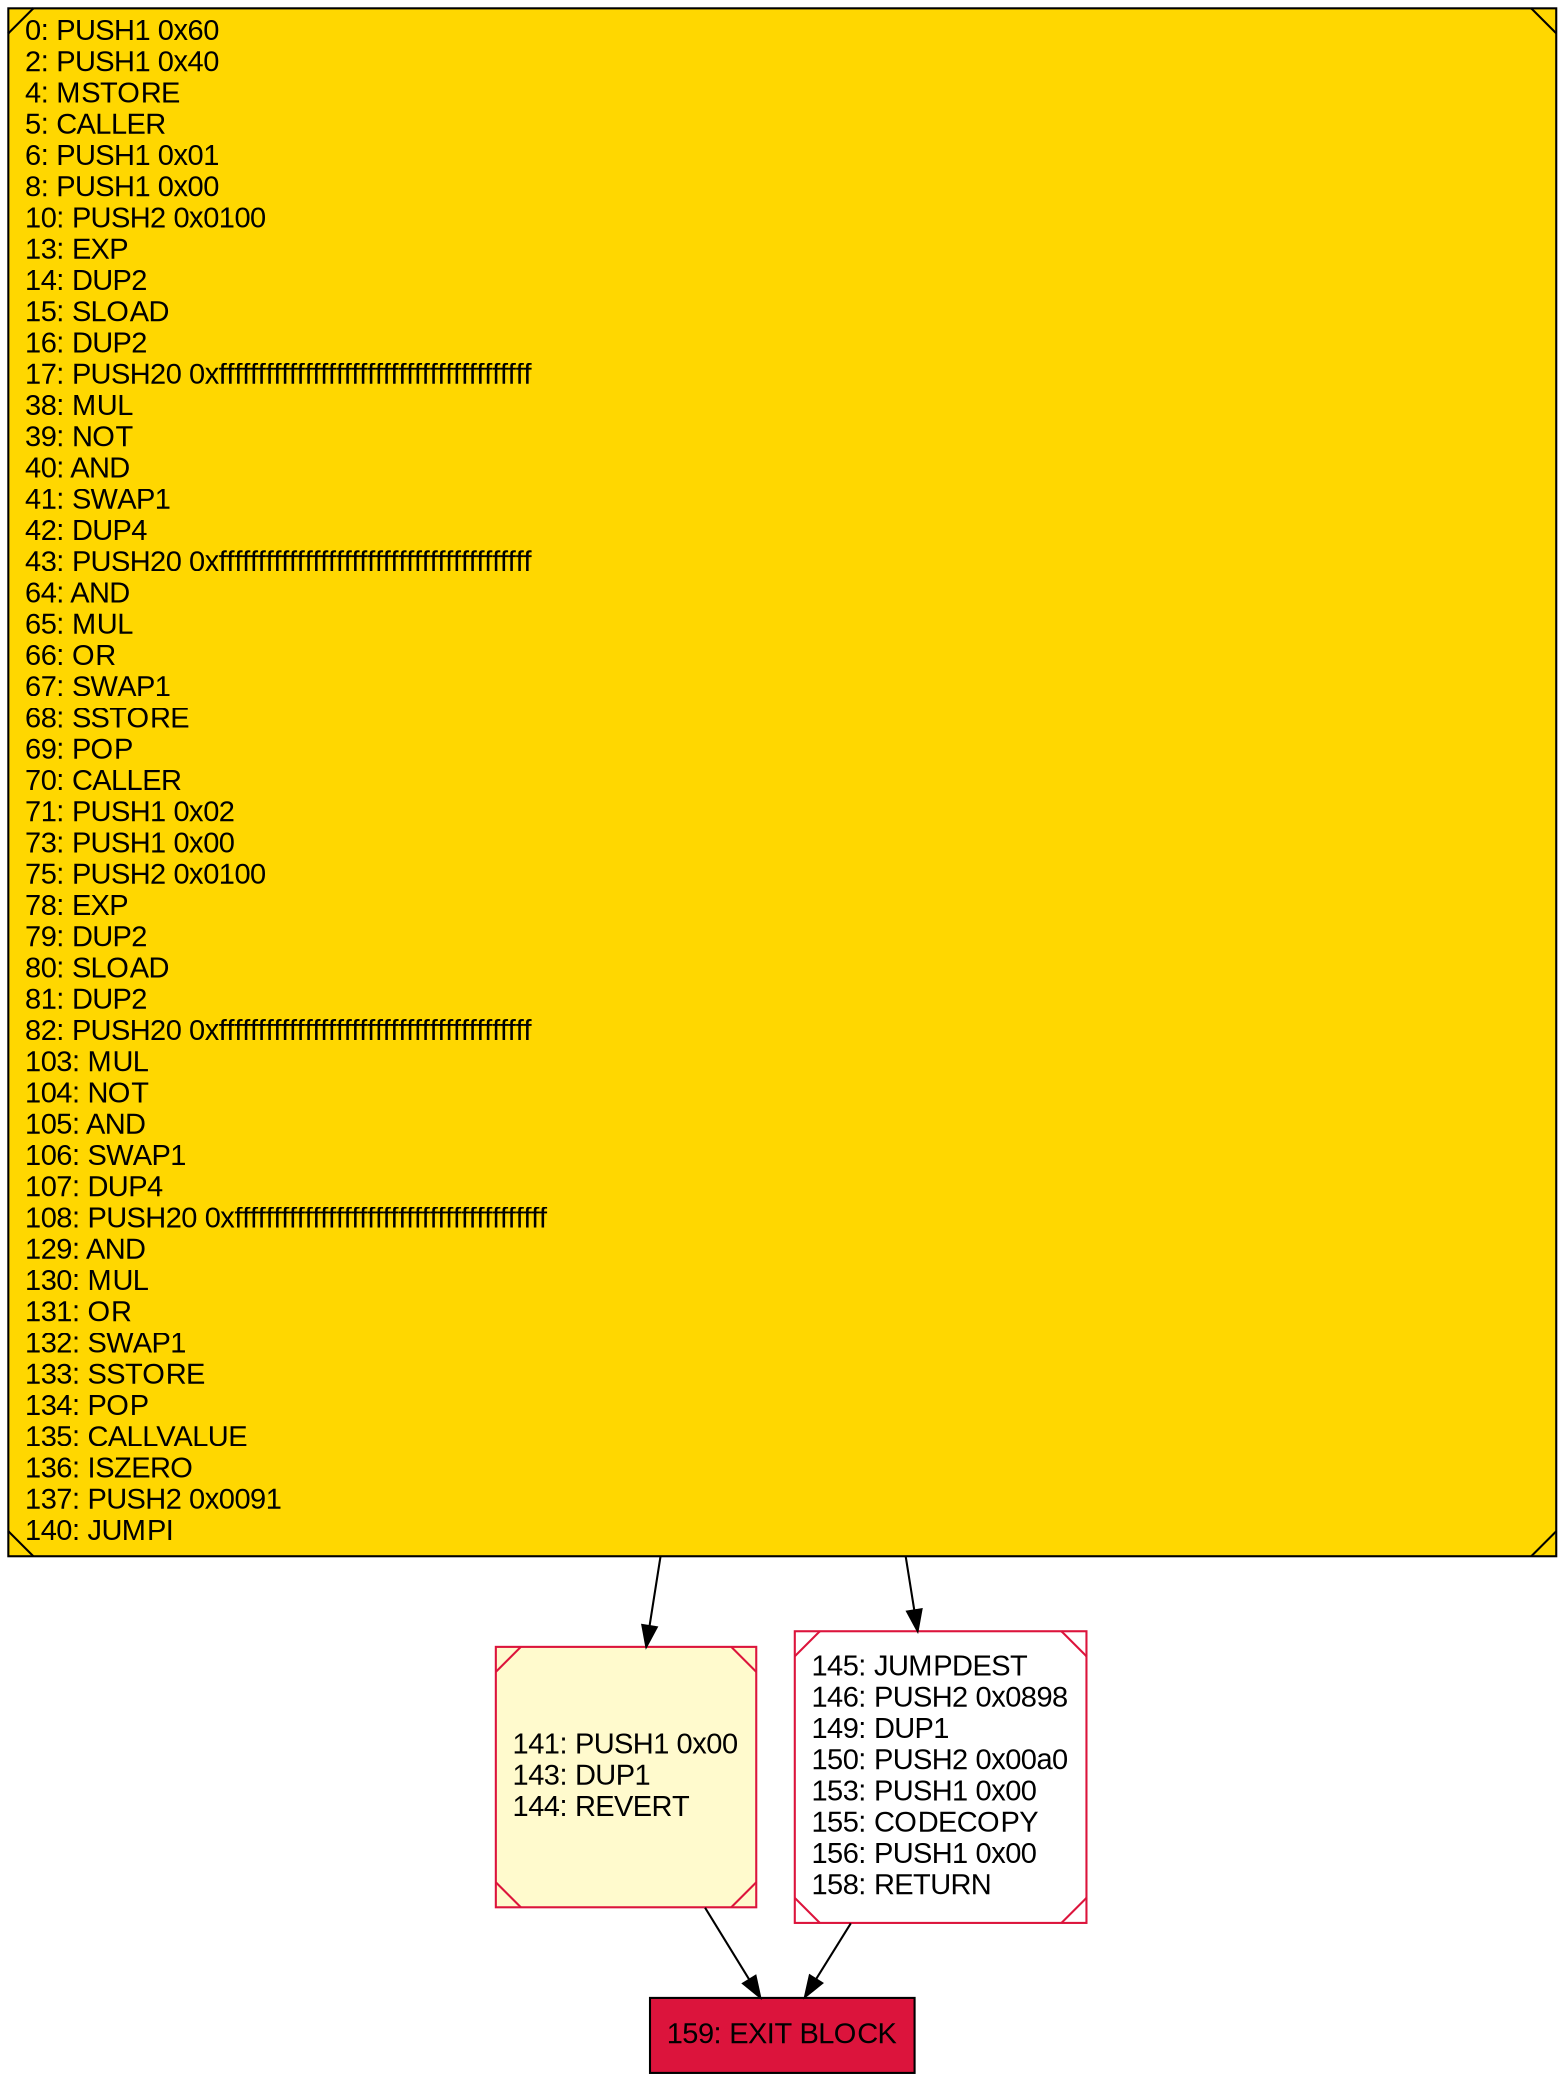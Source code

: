 digraph G {
bgcolor=transparent rankdir=UD;
node [shape=box style=filled color=black fillcolor=white fontname=arial fontcolor=black];
0 [label="0: PUSH1 0x60\l2: PUSH1 0x40\l4: MSTORE\l5: CALLER\l6: PUSH1 0x01\l8: PUSH1 0x00\l10: PUSH2 0x0100\l13: EXP\l14: DUP2\l15: SLOAD\l16: DUP2\l17: PUSH20 0xffffffffffffffffffffffffffffffffffffffff\l38: MUL\l39: NOT\l40: AND\l41: SWAP1\l42: DUP4\l43: PUSH20 0xffffffffffffffffffffffffffffffffffffffff\l64: AND\l65: MUL\l66: OR\l67: SWAP1\l68: SSTORE\l69: POP\l70: CALLER\l71: PUSH1 0x02\l73: PUSH1 0x00\l75: PUSH2 0x0100\l78: EXP\l79: DUP2\l80: SLOAD\l81: DUP2\l82: PUSH20 0xffffffffffffffffffffffffffffffffffffffff\l103: MUL\l104: NOT\l105: AND\l106: SWAP1\l107: DUP4\l108: PUSH20 0xffffffffffffffffffffffffffffffffffffffff\l129: AND\l130: MUL\l131: OR\l132: SWAP1\l133: SSTORE\l134: POP\l135: CALLVALUE\l136: ISZERO\l137: PUSH2 0x0091\l140: JUMPI\l" fillcolor=lemonchiffon shape=Msquare fillcolor=gold ];
141 [label="141: PUSH1 0x00\l143: DUP1\l144: REVERT\l" fillcolor=lemonchiffon shape=Msquare color=crimson ];
145 [label="145: JUMPDEST\l146: PUSH2 0x0898\l149: DUP1\l150: PUSH2 0x00a0\l153: PUSH1 0x00\l155: CODECOPY\l156: PUSH1 0x00\l158: RETURN\l" shape=Msquare color=crimson ];
159 [label="159: EXIT BLOCK\l" fillcolor=crimson ];
145 -> 159;
141 -> 159;
0 -> 145;
0 -> 141;
}